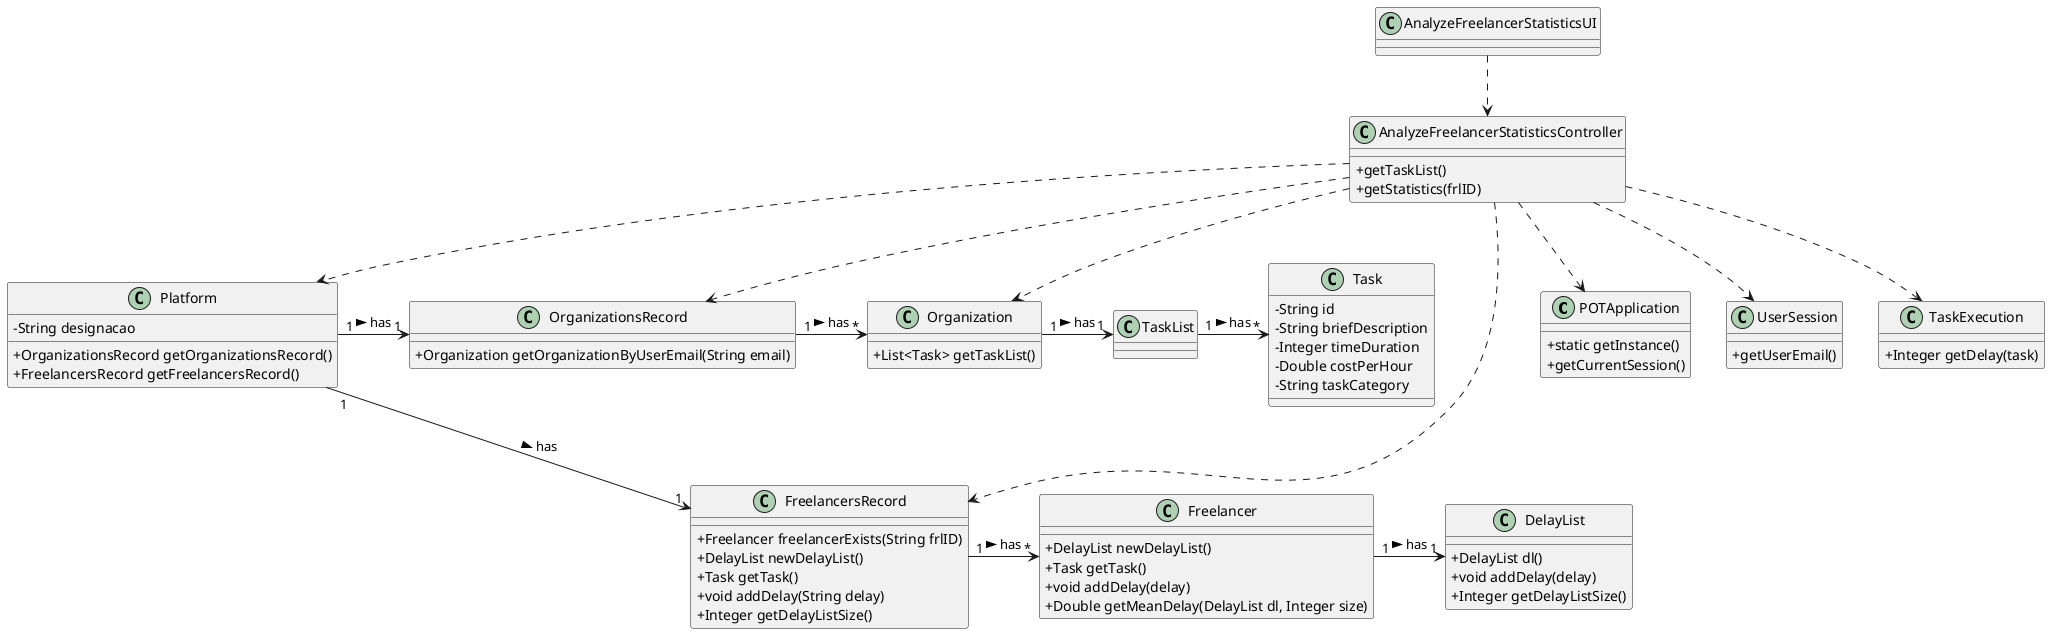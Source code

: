 @startuml
skinparam classAttributeIconSize 0


class POTApplication {
  +static getInstance()
  +getCurrentSession()
}

class UserSession {
  +getUserEmail()
}

class OrganizationsRecord{
  +Organization getOrganizationByUserEmail(String email)
}

class Organization {
   +List<Task> getTaskList()
}

class Freelancer {
   +DelayList newDelayList()
   +Task getTask()
   +void addDelay(delay)
   +Double getMeanDelay(DelayList dl, Integer size)
}

class Platform {
  -String designacao
  +OrganizationsRecord getOrganizationsRecord()
  +FreelancersRecord getFreelancersRecord()
}

class FreelancersRecord {
   +Freelancer freelancerExists(String frlID)
   +DelayList newDelayList()
   +Task getTask()
   +void addDelay(String delay)
   +Integer getDelayListSize()
}

class AnalyzeFreelancerStatisticsController {
    +getTaskList()
    +getStatistics(frlID)
}

class AnalyzeFreelancerStatisticsUI {
}

class DelayList {
   +DelayList dl()
   +void addDelay(delay)
   +Integer getDelayListSize()
}  

class TaskExecution {
   +Integer getDelay(task)
}  

class Task {
  -String id
  -String briefDescription
  -Integer timeDuration
  -Double costPerHour
  -String taskCategory
}

AnalyzeFreelancerStatisticsUI ..> AnalyzeFreelancerStatisticsController 

AnalyzeFreelancerStatisticsController ..> Platform
AnalyzeFreelancerStatisticsController ..> FreelancersRecord
AnalyzeFreelancerStatisticsController ..> OrganizationsRecord
AnalyzeFreelancerStatisticsController ..> POTApplication
AnalyzeFreelancerStatisticsController ..> UserSession
AnalyzeFreelancerStatisticsController ..> Organization
AnalyzeFreelancerStatisticsController ..> TaskExecution


Platform "1" --> "1" FreelancersRecord : has >
Platform "1" -> "1" OrganizationsRecord : has >

OrganizationsRecord "1" -> "*" Organization : has >

Organization "1" -> "1" TaskList : has >

FreelancersRecord "1" -> "*" Freelancer : has >

Freelancer "1" -> "1" DelayList: has >

TaskList "1" -> "*" Task : has >

@enduml


